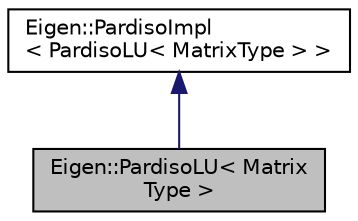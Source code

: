 digraph "Eigen::PardisoLU&lt; MatrixType &gt;"
{
  edge [fontname="Helvetica",fontsize="10",labelfontname="Helvetica",labelfontsize="10"];
  node [fontname="Helvetica",fontsize="10",shape=record];
  Node1 [label="Eigen::PardisoLU\< Matrix\lType \>",height=0.2,width=0.4,color="black", fillcolor="grey75", style="filled", fontcolor="black"];
  Node2 -> Node1 [dir="back",color="midnightblue",fontsize="10",style="solid",fontname="Helvetica"];
  Node2 [label="Eigen::PardisoImpl\l\< PardisoLU\< MatrixType \> \>",height=0.2,width=0.4,color="black", fillcolor="white", style="filled",URL="$class_eigen_1_1_pardiso_impl.html"];
}

